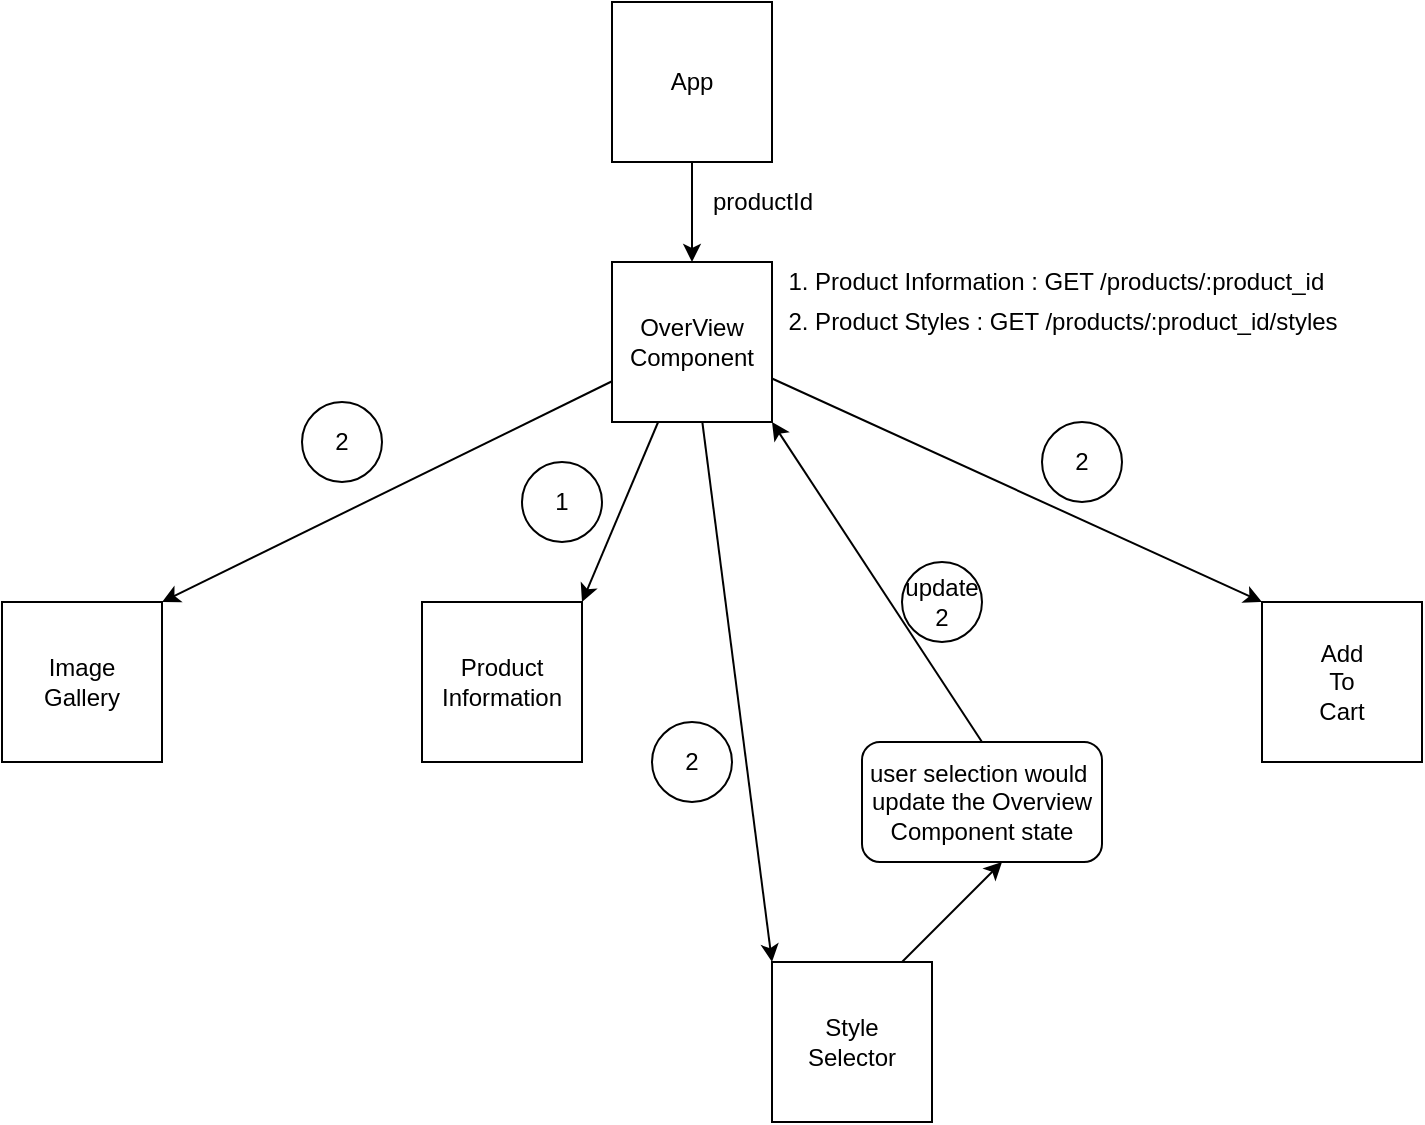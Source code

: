 <mxfile>
    <diagram id="iSXjDYUuzUm2LUg0lwVW" name="Page-1">
        <mxGraphModel dx="1029" dy="886" grid="1" gridSize="10" guides="1" tooltips="1" connect="1" arrows="1" fold="1" page="1" pageScale="1" pageWidth="850" pageHeight="1100" math="0" shadow="0">
            <root>
                <mxCell id="0"/>
                <mxCell id="1" parent="0"/>
                <mxCell id="39" value="" style="edgeStyle=none;html=1;" edge="1" parent="1" source="37" target="38">
                    <mxGeometry relative="1" as="geometry"/>
                </mxCell>
                <mxCell id="37" value="App" style="whiteSpace=wrap;html=1;aspect=fixed;" vertex="1" parent="1">
                    <mxGeometry x="345" y="40" width="80" height="80" as="geometry"/>
                </mxCell>
                <mxCell id="51" value="" style="edgeStyle=none;html=1;entryX=1;entryY=0;entryDx=0;entryDy=0;" edge="1" parent="1" source="38" target="44">
                    <mxGeometry relative="1" as="geometry">
                        <mxPoint x="385" y="340" as="targetPoint"/>
                    </mxGeometry>
                </mxCell>
                <mxCell id="53" value="" style="edgeStyle=none;html=1;entryX=1;entryY=0;entryDx=0;entryDy=0;" edge="1" parent="1" source="38" target="45">
                    <mxGeometry relative="1" as="geometry">
                        <mxPoint x="385" y="520.0" as="targetPoint"/>
                    </mxGeometry>
                </mxCell>
                <mxCell id="57" value="" style="edgeStyle=none;html=1;entryX=0;entryY=0;entryDx=0;entryDy=0;" edge="1" parent="1" source="38" target="46">
                    <mxGeometry relative="1" as="geometry">
                        <mxPoint x="380.469" y="500.0" as="targetPoint"/>
                    </mxGeometry>
                </mxCell>
                <mxCell id="59" value="" style="edgeStyle=none;html=1;entryX=0;entryY=0;entryDx=0;entryDy=0;" edge="1" parent="1" source="38" target="47">
                    <mxGeometry relative="1" as="geometry">
                        <mxPoint x="385" y="340" as="targetPoint"/>
                    </mxGeometry>
                </mxCell>
                <mxCell id="38" value="OverView&lt;br&gt;Component" style="whiteSpace=wrap;html=1;aspect=fixed;" vertex="1" parent="1">
                    <mxGeometry x="345" y="170" width="80" height="80" as="geometry"/>
                </mxCell>
                <mxCell id="40" value="productId" style="text;html=1;align=center;verticalAlign=middle;resizable=0;points=[];autosize=1;strokeColor=none;" vertex="1" parent="1">
                    <mxGeometry x="385" y="130" width="70" height="20" as="geometry"/>
                </mxCell>
                <mxCell id="42" value="&amp;nbsp;1. Product Information : GET /products/:product_id" style="text;html=1;align=center;verticalAlign=middle;resizable=0;points=[];autosize=1;strokeColor=none;" vertex="1" parent="1">
                    <mxGeometry x="420" y="170" width="290" height="20" as="geometry"/>
                </mxCell>
                <mxCell id="43" value="2. Product Styles : GET /products/:product_id/styles" style="text;html=1;align=center;verticalAlign=middle;resizable=0;points=[];autosize=1;strokeColor=none;" vertex="1" parent="1">
                    <mxGeometry x="425" y="190" width="290" height="20" as="geometry"/>
                </mxCell>
                <mxCell id="44" value="Image&lt;br&gt;Gallery" style="whiteSpace=wrap;html=1;aspect=fixed;" vertex="1" parent="1">
                    <mxGeometry x="40" y="340" width="80" height="80" as="geometry"/>
                </mxCell>
                <mxCell id="45" value="Product&lt;br&gt;Information" style="whiteSpace=wrap;html=1;aspect=fixed;" vertex="1" parent="1">
                    <mxGeometry x="250" y="340" width="80" height="80" as="geometry"/>
                </mxCell>
                <mxCell id="46" value="Style&lt;br&gt;Selector" style="whiteSpace=wrap;html=1;aspect=fixed;" vertex="1" parent="1">
                    <mxGeometry x="425" y="520" width="80" height="80" as="geometry"/>
                </mxCell>
                <mxCell id="47" value="Add&lt;br&gt;To&lt;br&gt;Cart" style="whiteSpace=wrap;html=1;aspect=fixed;" vertex="1" parent="1">
                    <mxGeometry x="670" y="340" width="80" height="80" as="geometry"/>
                </mxCell>
                <mxCell id="68" value="user selection would&amp;nbsp;&lt;br&gt;update the Overview Component state" style="rounded=1;whiteSpace=wrap;html=1;" vertex="1" parent="1">
                    <mxGeometry x="470" y="410" width="120" height="60" as="geometry"/>
                </mxCell>
                <mxCell id="69" value="" style="endArrow=classic;html=1;fillColor=#000033;strokeColor=#000000;" edge="1" parent="1">
                    <mxGeometry width="50" height="50" relative="1" as="geometry">
                        <mxPoint x="490" y="520" as="sourcePoint"/>
                        <mxPoint x="540" y="470" as="targetPoint"/>
                    </mxGeometry>
                </mxCell>
                <mxCell id="70" value="" style="endArrow=classic;html=1;exitX=0.5;exitY=0;exitDx=0;exitDy=0;entryX=1;entryY=1;entryDx=0;entryDy=0;strokeColor=#000000;" edge="1" parent="1" source="68" target="38">
                    <mxGeometry width="50" height="50" relative="1" as="geometry">
                        <mxPoint x="460" y="390" as="sourcePoint"/>
                        <mxPoint x="510" y="340" as="targetPoint"/>
                    </mxGeometry>
                </mxCell>
                <mxCell id="73" value="2" style="ellipse;whiteSpace=wrap;html=1;aspect=fixed;" vertex="1" parent="1">
                    <mxGeometry x="190" y="240" width="40" height="40" as="geometry"/>
                </mxCell>
                <mxCell id="74" value="1" style="ellipse;whiteSpace=wrap;html=1;aspect=fixed;" vertex="1" parent="1">
                    <mxGeometry x="300" y="270" width="40" height="40" as="geometry"/>
                </mxCell>
                <mxCell id="75" value="2" style="ellipse;whiteSpace=wrap;html=1;aspect=fixed;" vertex="1" parent="1">
                    <mxGeometry x="365" y="400" width="40" height="40" as="geometry"/>
                </mxCell>
                <mxCell id="76" value="2" style="ellipse;whiteSpace=wrap;html=1;aspect=fixed;" vertex="1" parent="1">
                    <mxGeometry x="560" y="250" width="40" height="40" as="geometry"/>
                </mxCell>
                <mxCell id="78" value="update 2" style="ellipse;whiteSpace=wrap;html=1;aspect=fixed;" vertex="1" parent="1">
                    <mxGeometry x="490" y="320" width="40" height="40" as="geometry"/>
                </mxCell>
            </root>
        </mxGraphModel>
    </diagram>
</mxfile>